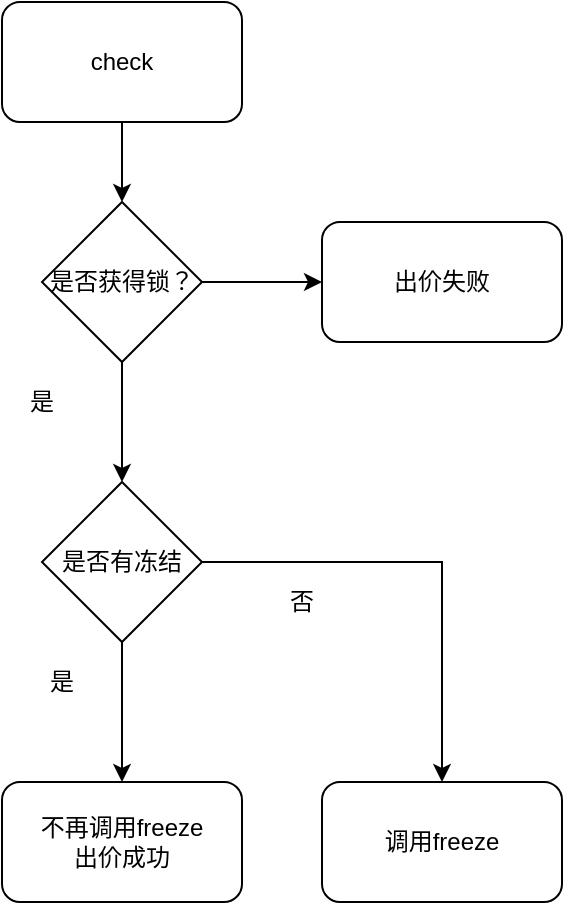 <mxfile version="14.4.8" type="github" pages="2">
  <diagram id="3iJ3F0icTt7glpVxfZ8G" name="Page-1">
    <mxGraphModel dx="946" dy="536" grid="1" gridSize="10" guides="1" tooltips="1" connect="1" arrows="1" fold="1" page="1" pageScale="1" pageWidth="827" pageHeight="1169" math="0" shadow="0">
      <root>
        <mxCell id="0" />
        <mxCell id="1" parent="0" />
        <mxCell id="h8HhiDOI-f9DlOJBQdx_-14" style="edgeStyle=orthogonalEdgeStyle;rounded=0;orthogonalLoop=1;jettySize=auto;html=1;entryX=0.5;entryY=0;entryDx=0;entryDy=0;" edge="1" parent="1" source="h8HhiDOI-f9DlOJBQdx_-1" target="h8HhiDOI-f9DlOJBQdx_-13">
          <mxGeometry relative="1" as="geometry" />
        </mxCell>
        <mxCell id="h8HhiDOI-f9DlOJBQdx_-1" value="check" style="rounded=1;whiteSpace=wrap;html=1;" vertex="1" parent="1">
          <mxGeometry x="270" y="100" width="120" height="60" as="geometry" />
        </mxCell>
        <mxCell id="h8HhiDOI-f9DlOJBQdx_-8" style="edgeStyle=orthogonalEdgeStyle;rounded=0;orthogonalLoop=1;jettySize=auto;html=1;exitX=0.5;exitY=1;exitDx=0;exitDy=0;" edge="1" parent="1" source="h8HhiDOI-f9DlOJBQdx_-6" target="h8HhiDOI-f9DlOJBQdx_-7">
          <mxGeometry relative="1" as="geometry" />
        </mxCell>
        <mxCell id="h8HhiDOI-f9DlOJBQdx_-10" style="edgeStyle=orthogonalEdgeStyle;rounded=0;orthogonalLoop=1;jettySize=auto;html=1;entryX=0.5;entryY=0;entryDx=0;entryDy=0;" edge="1" parent="1" source="h8HhiDOI-f9DlOJBQdx_-6" target="h8HhiDOI-f9DlOJBQdx_-9">
          <mxGeometry relative="1" as="geometry" />
        </mxCell>
        <mxCell id="h8HhiDOI-f9DlOJBQdx_-6" value="是否有冻结" style="rhombus;whiteSpace=wrap;html=1;" vertex="1" parent="1">
          <mxGeometry x="290" y="340" width="80" height="80" as="geometry" />
        </mxCell>
        <mxCell id="h8HhiDOI-f9DlOJBQdx_-7" value="不再调用freeze&lt;br&gt;出价成功" style="rounded=1;whiteSpace=wrap;html=1;" vertex="1" parent="1">
          <mxGeometry x="270" y="490" width="120" height="60" as="geometry" />
        </mxCell>
        <mxCell id="h8HhiDOI-f9DlOJBQdx_-9" value="调用freeze" style="rounded=1;whiteSpace=wrap;html=1;" vertex="1" parent="1">
          <mxGeometry x="430" y="490" width="120" height="60" as="geometry" />
        </mxCell>
        <mxCell id="h8HhiDOI-f9DlOJBQdx_-11" value="是" style="text;html=1;strokeColor=none;fillColor=none;align=center;verticalAlign=middle;whiteSpace=wrap;rounded=0;" vertex="1" parent="1">
          <mxGeometry x="280" y="430" width="40" height="20" as="geometry" />
        </mxCell>
        <mxCell id="h8HhiDOI-f9DlOJBQdx_-12" value="否" style="text;html=1;strokeColor=none;fillColor=none;align=center;verticalAlign=middle;whiteSpace=wrap;rounded=0;" vertex="1" parent="1">
          <mxGeometry x="400" y="390" width="40" height="20" as="geometry" />
        </mxCell>
        <mxCell id="h8HhiDOI-f9DlOJBQdx_-15" style="edgeStyle=orthogonalEdgeStyle;rounded=0;orthogonalLoop=1;jettySize=auto;html=1;entryX=0.5;entryY=0;entryDx=0;entryDy=0;" edge="1" parent="1" source="h8HhiDOI-f9DlOJBQdx_-13" target="h8HhiDOI-f9DlOJBQdx_-6">
          <mxGeometry relative="1" as="geometry" />
        </mxCell>
        <mxCell id="h8HhiDOI-f9DlOJBQdx_-18" style="edgeStyle=orthogonalEdgeStyle;rounded=0;orthogonalLoop=1;jettySize=auto;html=1;exitX=1;exitY=0.5;exitDx=0;exitDy=0;entryX=0;entryY=0.5;entryDx=0;entryDy=0;" edge="1" parent="1" source="h8HhiDOI-f9DlOJBQdx_-13" target="h8HhiDOI-f9DlOJBQdx_-17">
          <mxGeometry relative="1" as="geometry" />
        </mxCell>
        <mxCell id="h8HhiDOI-f9DlOJBQdx_-13" value="是否获得锁？" style="rhombus;whiteSpace=wrap;html=1;" vertex="1" parent="1">
          <mxGeometry x="290" y="200" width="80" height="80" as="geometry" />
        </mxCell>
        <mxCell id="h8HhiDOI-f9DlOJBQdx_-16" value="是" style="text;html=1;strokeColor=none;fillColor=none;align=center;verticalAlign=middle;whiteSpace=wrap;rounded=0;" vertex="1" parent="1">
          <mxGeometry x="270" y="290" width="40" height="20" as="geometry" />
        </mxCell>
        <mxCell id="h8HhiDOI-f9DlOJBQdx_-17" value="出价失败" style="rounded=1;whiteSpace=wrap;html=1;" vertex="1" parent="1">
          <mxGeometry x="430" y="210" width="120" height="60" as="geometry" />
        </mxCell>
      </root>
    </mxGraphModel>
  </diagram>
  <diagram id="2WROLp4TzCNhq6hpwdkW" name="Page-2">
    <mxGraphModel dx="946" dy="536" grid="1" gridSize="10" guides="1" tooltips="1" connect="1" arrows="1" fold="1" page="1" pageScale="1" pageWidth="827" pageHeight="1169" math="0" shadow="0">
      <root>
        <mxCell id="f-vijyb1xvugi351JfuX-0" />
        <mxCell id="f-vijyb1xvugi351JfuX-1" parent="f-vijyb1xvugi351JfuX-0" />
      </root>
    </mxGraphModel>
  </diagram>
</mxfile>
